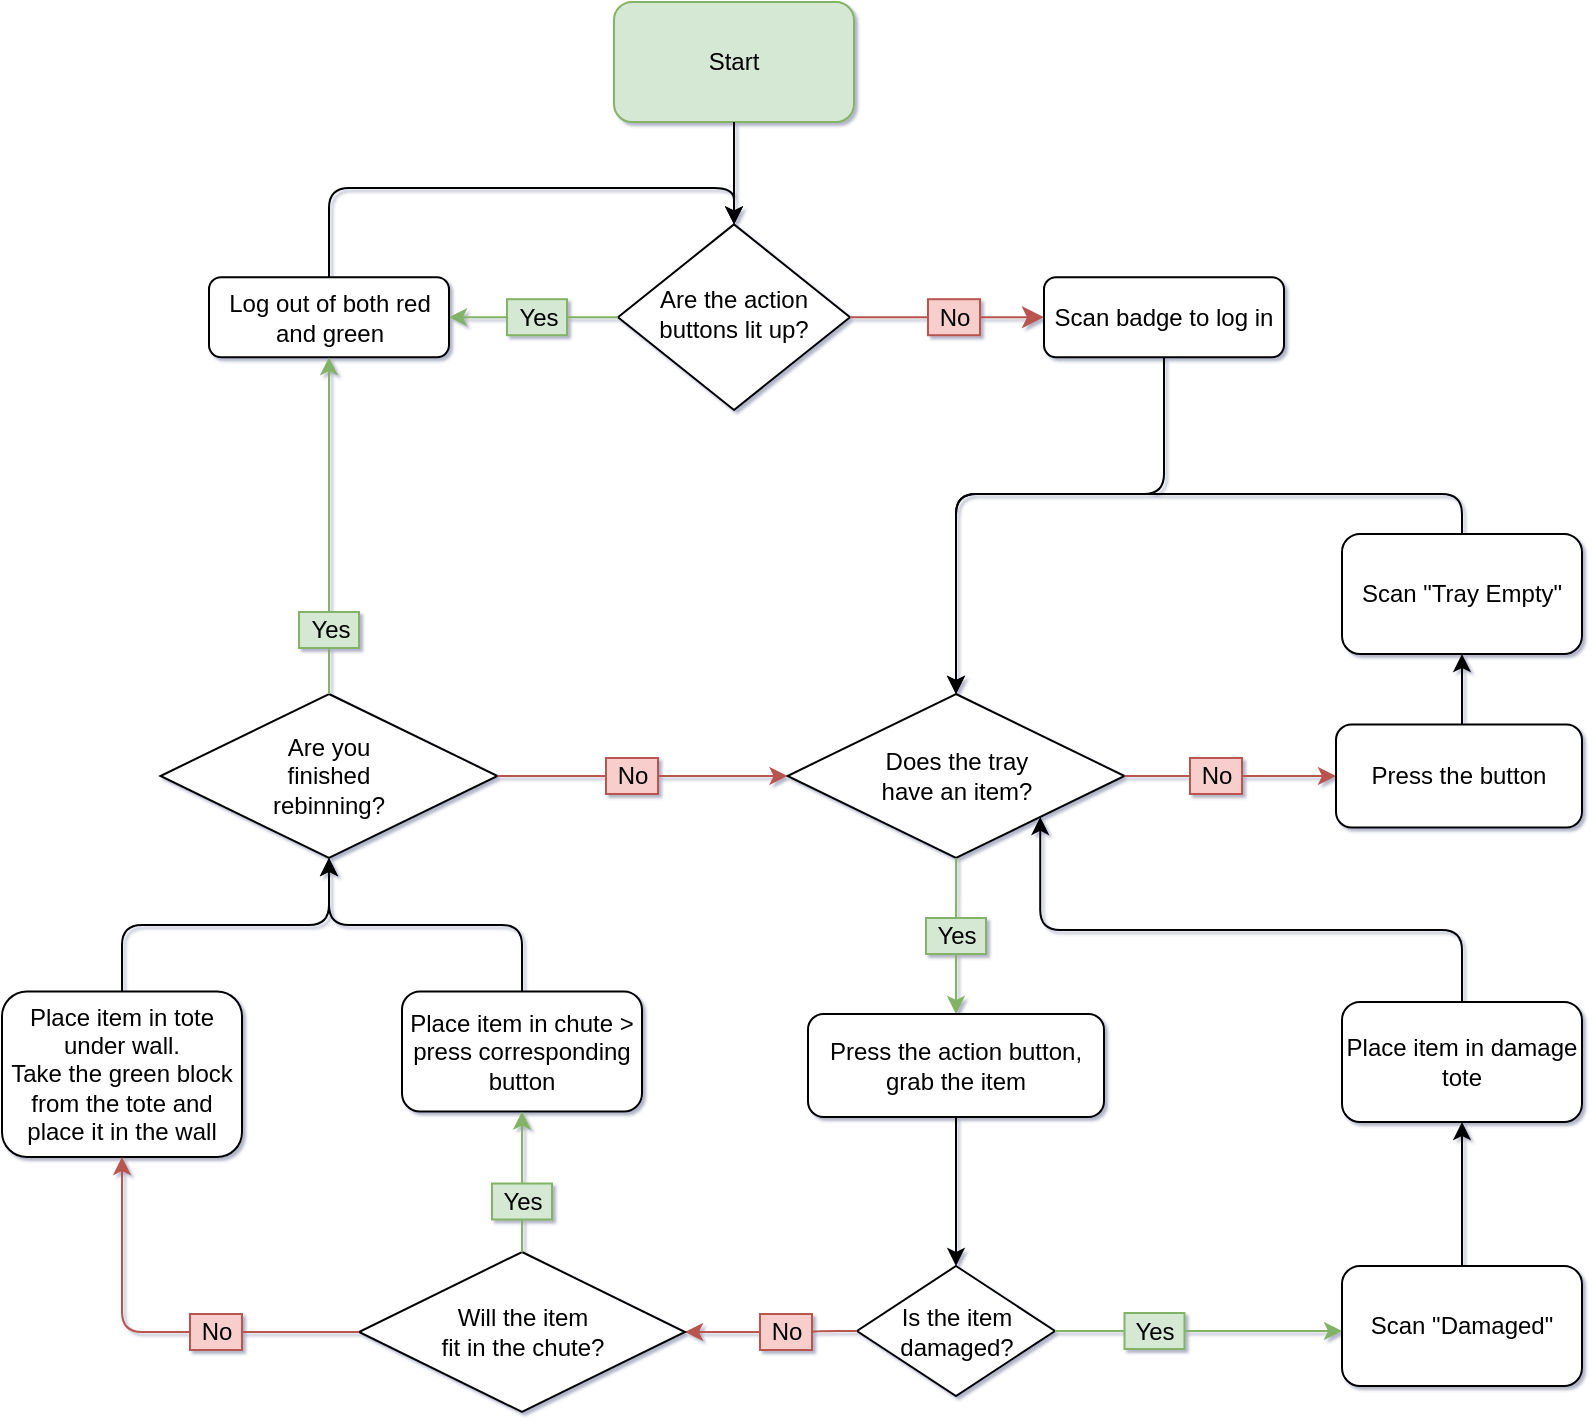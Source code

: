 <mxfile version="13.9.4" type="github">
  <diagram id="C5RBs43oDa-KdzZeNtuy" name="Page-1">
    <mxGraphModel dx="2040" dy="1138" grid="0" gridSize="10" guides="1" tooltips="1" connect="1" arrows="1" fold="1" page="0" pageScale="1" pageWidth="827" pageHeight="1169" background="none" math="0" shadow="1">
      <root>
        <mxCell id="WIyWlLk6GJQsqaUBKTNV-0" />
        <mxCell id="WIyWlLk6GJQsqaUBKTNV-1" parent="WIyWlLk6GJQsqaUBKTNV-0" />
        <mxCell id="WIyWlLk6GJQsqaUBKTNV-5" value="" style="edgeStyle=orthogonalEdgeStyle;rounded=0;html=1;jettySize=auto;orthogonalLoop=1;fontSize=11;endArrow=classic;endFill=1;endSize=8;strokeWidth=1;shadow=0;labelBackgroundColor=none;fillColor=#f8cecc;strokeColor=#b85450;" parent="WIyWlLk6GJQsqaUBKTNV-1" source="O4DkN6Ki-hs3kH8LSidX-30" target="WIyWlLk6GJQsqaUBKTNV-7" edge="1">
          <mxGeometry x="0.2" y="44" relative="1" as="geometry">
            <mxPoint as="offset" />
          </mxGeometry>
        </mxCell>
        <mxCell id="O4DkN6Ki-hs3kH8LSidX-33" value="" style="edgeStyle=orthogonalEdgeStyle;rounded=1;orthogonalLoop=1;jettySize=auto;html=1;endArrow=classic;endFill=1;fillColor=#d5e8d4;strokeColor=#82b366;" parent="WIyWlLk6GJQsqaUBKTNV-1" source="O4DkN6Ki-hs3kH8LSidX-34" target="WIyWlLk6GJQsqaUBKTNV-12" edge="1">
          <mxGeometry relative="1" as="geometry" />
        </mxCell>
        <mxCell id="WIyWlLk6GJQsqaUBKTNV-6" value="Are the action buttons lit up?" style="rhombus;whiteSpace=wrap;html=1;shadow=0;fontFamily=Helvetica;fontSize=12;align=center;strokeWidth=1;spacing=6;spacingTop=-4;" parent="WIyWlLk6GJQsqaUBKTNV-1" vertex="1">
          <mxGeometry x="211" y="60.2" width="116" height="92.8" as="geometry" />
        </mxCell>
        <mxCell id="O4DkN6Ki-hs3kH8LSidX-3" value="" style="edgeStyle=elbowEdgeStyle;rounded=1;orthogonalLoop=1;jettySize=auto;html=1;exitX=0.5;exitY=1;exitDx=0;exitDy=0;elbow=vertical;endArrow=classic;endFill=1;entryX=0.5;entryY=0;entryDx=0;entryDy=0;" parent="WIyWlLk6GJQsqaUBKTNV-1" source="WIyWlLk6GJQsqaUBKTNV-7" target="O4DkN6Ki-hs3kH8LSidX-0" edge="1">
          <mxGeometry relative="1" as="geometry">
            <mxPoint x="410" y="285" as="targetPoint" />
            <Array as="points">
              <mxPoint x="455" y="195" />
            </Array>
          </mxGeometry>
        </mxCell>
        <mxCell id="WIyWlLk6GJQsqaUBKTNV-7" value="Scan badge to log in" style="rounded=1;whiteSpace=wrap;html=1;fontSize=12;glass=0;strokeWidth=1;shadow=0;" parent="WIyWlLk6GJQsqaUBKTNV-1" vertex="1">
          <mxGeometry x="424" y="86.6" width="120" height="40" as="geometry" />
        </mxCell>
        <mxCell id="WIyWlLk6GJQsqaUBKTNV-12" value="Log out of both red and green" style="rounded=1;whiteSpace=wrap;html=1;fontSize=12;glass=0;strokeWidth=1;shadow=0;" parent="WIyWlLk6GJQsqaUBKTNV-1" vertex="1">
          <mxGeometry x="6.5" y="86.6" width="120" height="40" as="geometry" />
        </mxCell>
        <mxCell id="O4DkN6Ki-hs3kH8LSidX-5" value="" style="edgeStyle=orthogonalEdgeStyle;rounded=0;orthogonalLoop=1;jettySize=auto;html=1;fillColor=#d5e8d4;strokeColor=#82b366;" parent="WIyWlLk6GJQsqaUBKTNV-1" source="O4DkN6Ki-hs3kH8LSidX-6" target="O4DkN6Ki-hs3kH8LSidX-7" edge="1">
          <mxGeometry relative="1" as="geometry" />
        </mxCell>
        <mxCell id="O4DkN6Ki-hs3kH8LSidX-19" value="" style="edgeStyle=elbowEdgeStyle;rounded=0;orthogonalLoop=1;jettySize=auto;elbow=vertical;html=1;fillColor=#f8cecc;strokeColor=#b85450;" parent="WIyWlLk6GJQsqaUBKTNV-1" source="O4DkN6Ki-hs3kH8LSidX-20" target="O4DkN6Ki-hs3kH8LSidX-18" edge="1">
          <mxGeometry relative="1" as="geometry" />
        </mxCell>
        <mxCell id="O4DkN6Ki-hs3kH8LSidX-0" value="&lt;div&gt;Does the tray&lt;/div&gt;&lt;div&gt;have an item?&lt;/div&gt;" style="rhombus;whiteSpace=wrap;html=1;" parent="WIyWlLk6GJQsqaUBKTNV-1" vertex="1">
          <mxGeometry x="295.75" y="295" width="168.5" height="81.98" as="geometry" />
        </mxCell>
        <mxCell id="O4DkN6Ki-hs3kH8LSidX-1" value="Start" style="rounded=1;whiteSpace=wrap;html=1;fillColor=#d5e8d4;strokeColor=#82b366;" parent="WIyWlLk6GJQsqaUBKTNV-1" vertex="1">
          <mxGeometry x="209" y="-51" width="120" height="60" as="geometry" />
        </mxCell>
        <mxCell id="O4DkN6Ki-hs3kH8LSidX-2" value="" style="endArrow=classic;html=1;exitX=0.5;exitY=1;exitDx=0;exitDy=0;entryX=0.5;entryY=0;entryDx=0;entryDy=0;" parent="WIyWlLk6GJQsqaUBKTNV-1" source="O4DkN6Ki-hs3kH8LSidX-1" target="WIyWlLk6GJQsqaUBKTNV-6" edge="1">
          <mxGeometry width="50" height="50" relative="1" as="geometry">
            <mxPoint x="316" y="172" as="sourcePoint" />
            <mxPoint x="366" y="122" as="targetPoint" />
          </mxGeometry>
        </mxCell>
        <mxCell id="O4DkN6Ki-hs3kH8LSidX-8" value="" style="edgeStyle=orthogonalEdgeStyle;rounded=0;orthogonalLoop=1;jettySize=auto;html=1;exitX=0.5;exitY=1;exitDx=0;exitDy=0;entryX=0.5;entryY=0;entryDx=0;entryDy=0;" parent="WIyWlLk6GJQsqaUBKTNV-1" source="O4DkN6Ki-hs3kH8LSidX-7" target="O4DkN6Ki-hs3kH8LSidX-4" edge="1">
          <mxGeometry relative="1" as="geometry">
            <mxPoint x="402" y="590" as="targetPoint" />
          </mxGeometry>
        </mxCell>
        <mxCell id="O4DkN6Ki-hs3kH8LSidX-15" value="" style="edgeStyle=orthogonalEdgeStyle;orthogonalLoop=1;jettySize=auto;html=1;rounded=1;fillColor=#f8cecc;strokeColor=#b85450;entryX=1;entryY=0.5;entryDx=0;entryDy=0;" parent="WIyWlLk6GJQsqaUBKTNV-1" source="O4DkN6Ki-hs3kH8LSidX-16" target="O4DkN6Ki-hs3kH8LSidX-37" edge="1">
          <mxGeometry relative="1" as="geometry">
            <mxPoint x="221" y="614" as="targetPoint" />
          </mxGeometry>
        </mxCell>
        <mxCell id="O4DkN6Ki-hs3kH8LSidX-52" value="" style="edgeStyle=elbowEdgeStyle;rounded=0;orthogonalLoop=1;jettySize=auto;elbow=vertical;html=1;endArrow=classic;endFill=1;fillColor=#d5e8d4;strokeColor=#82b366;" parent="WIyWlLk6GJQsqaUBKTNV-1" source="O4DkN6Ki-hs3kH8LSidX-53" target="O4DkN6Ki-hs3kH8LSidX-10" edge="1">
          <mxGeometry relative="1" as="geometry" />
        </mxCell>
        <mxCell id="O4DkN6Ki-hs3kH8LSidX-4" value="Is the item damaged?" style="rhombus;whiteSpace=wrap;html=1;" parent="WIyWlLk6GJQsqaUBKTNV-1" vertex="1">
          <mxGeometry x="330.5" y="581" width="99" height="65" as="geometry" />
        </mxCell>
        <mxCell id="O4DkN6Ki-hs3kH8LSidX-7" value="Press the action button, grab the item" style="rounded=1;whiteSpace=wrap;html=1;fontSize=12;glass=0;strokeWidth=1;shadow=0;" parent="WIyWlLk6GJQsqaUBKTNV-1" vertex="1">
          <mxGeometry x="306" y="455" width="148" height="51.5" as="geometry" />
        </mxCell>
        <mxCell id="O4DkN6Ki-hs3kH8LSidX-13" value="" style="edgeStyle=orthogonalEdgeStyle;rounded=0;orthogonalLoop=1;jettySize=auto;html=1;" parent="WIyWlLk6GJQsqaUBKTNV-1" source="O4DkN6Ki-hs3kH8LSidX-10" target="O4DkN6Ki-hs3kH8LSidX-12" edge="1">
          <mxGeometry relative="1" as="geometry" />
        </mxCell>
        <mxCell id="O4DkN6Ki-hs3kH8LSidX-10" value="Scan &quot;Damaged&quot;" style="whiteSpace=wrap;html=1;rounded=1;shadow=0;strokeWidth=1;glass=0;" parent="WIyWlLk6GJQsqaUBKTNV-1" vertex="1">
          <mxGeometry x="573" y="581" width="120" height="60" as="geometry" />
        </mxCell>
        <mxCell id="O4DkN6Ki-hs3kH8LSidX-12" value="Place item in damage tote" style="whiteSpace=wrap;html=1;rounded=1;shadow=0;strokeWidth=1;glass=0;" parent="WIyWlLk6GJQsqaUBKTNV-1" vertex="1">
          <mxGeometry x="573" y="449" width="120" height="60" as="geometry" />
        </mxCell>
        <mxCell id="O4DkN6Ki-hs3kH8LSidX-14" value="Place item in chute &amp;gt; press corresponding button" style="whiteSpace=wrap;html=1;rounded=1;shadow=0;strokeWidth=1;glass=0;" parent="WIyWlLk6GJQsqaUBKTNV-1" vertex="1">
          <mxGeometry x="103" y="443.75" width="120" height="60" as="geometry" />
        </mxCell>
        <mxCell id="O4DkN6Ki-hs3kH8LSidX-22" value="" style="edgeStyle=elbowEdgeStyle;rounded=0;orthogonalLoop=1;jettySize=auto;html=1;" parent="WIyWlLk6GJQsqaUBKTNV-1" source="O4DkN6Ki-hs3kH8LSidX-18" target="O4DkN6Ki-hs3kH8LSidX-21" edge="1">
          <mxGeometry relative="1" as="geometry" />
        </mxCell>
        <mxCell id="O4DkN6Ki-hs3kH8LSidX-18" value="Press the button" style="rounded=1;whiteSpace=wrap;html=1;fontSize=12;glass=0;strokeWidth=1;shadow=0;" parent="WIyWlLk6GJQsqaUBKTNV-1" vertex="1">
          <mxGeometry x="570" y="310.24" width="123" height="51.5" as="geometry" />
        </mxCell>
        <mxCell id="O4DkN6Ki-hs3kH8LSidX-21" value="Scan &quot;Tray Empty&quot;" style="whiteSpace=wrap;html=1;rounded=1;shadow=0;strokeWidth=1;glass=0;" parent="WIyWlLk6GJQsqaUBKTNV-1" vertex="1">
          <mxGeometry x="573" y="215" width="120" height="60" as="geometry" />
        </mxCell>
        <mxCell id="O4DkN6Ki-hs3kH8LSidX-23" value="" style="endArrow=classic;html=1;exitX=0.5;exitY=0;exitDx=0;exitDy=0;edgeStyle=elbowEdgeStyle;elbow=vertical;endFill=1;entryX=0.5;entryY=0;entryDx=0;entryDy=0;" parent="WIyWlLk6GJQsqaUBKTNV-1" source="O4DkN6Ki-hs3kH8LSidX-21" target="O4DkN6Ki-hs3kH8LSidX-0" edge="1">
          <mxGeometry width="50" height="50" relative="1" as="geometry">
            <mxPoint x="608" y="485" as="sourcePoint" />
            <mxPoint x="414" y="285" as="targetPoint" />
            <Array as="points">
              <mxPoint x="521" y="195" />
              <mxPoint x="523" y="203" />
              <mxPoint x="497" y="194" />
              <mxPoint x="541" y="245" />
              <mxPoint x="745" y="231" />
              <mxPoint x="752" y="388" />
              <mxPoint x="622" y="260" />
            </Array>
          </mxGeometry>
        </mxCell>
        <mxCell id="O4DkN6Ki-hs3kH8LSidX-16" value="No" style="text;html=1;align=center;verticalAlign=middle;resizable=0;points=[];autosize=1;fillColor=#f8cecc;strokeColor=#b85450;" parent="WIyWlLk6GJQsqaUBKTNV-1" vertex="1">
          <mxGeometry x="282" y="605" width="26" height="18" as="geometry" />
        </mxCell>
        <mxCell id="O4DkN6Ki-hs3kH8LSidX-26" value="" style="edgeStyle=orthogonalEdgeStyle;orthogonalLoop=1;jettySize=auto;html=1;rounded=1;endArrow=none;endFill=0;fillColor=#f8cecc;strokeColor=#b85450;" parent="WIyWlLk6GJQsqaUBKTNV-1" source="O4DkN6Ki-hs3kH8LSidX-4" target="O4DkN6Ki-hs3kH8LSidX-16" edge="1">
          <mxGeometry relative="1" as="geometry">
            <mxPoint x="340" y="614" as="sourcePoint" />
            <mxPoint x="161" y="506.5" as="targetPoint" />
          </mxGeometry>
        </mxCell>
        <mxCell id="O4DkN6Ki-hs3kH8LSidX-6" value="Yes" style="text;html=1;align=center;verticalAlign=middle;resizable=0;points=[];autosize=1;fillColor=#d5e8d4;strokeColor=#82b366;" parent="WIyWlLk6GJQsqaUBKTNV-1" vertex="1">
          <mxGeometry x="365" y="407" width="30" height="18" as="geometry" />
        </mxCell>
        <mxCell id="O4DkN6Ki-hs3kH8LSidX-27" value="" style="edgeStyle=orthogonalEdgeStyle;rounded=0;orthogonalLoop=1;jettySize=auto;html=1;endArrow=none;endFill=0;fillColor=#d5e8d4;strokeColor=#82b366;" parent="WIyWlLk6GJQsqaUBKTNV-1" source="O4DkN6Ki-hs3kH8LSidX-0" target="O4DkN6Ki-hs3kH8LSidX-6" edge="1">
          <mxGeometry relative="1" as="geometry">
            <mxPoint x="380.083" y="376.939" as="sourcePoint" />
            <mxPoint x="380" y="455" as="targetPoint" />
          </mxGeometry>
        </mxCell>
        <mxCell id="O4DkN6Ki-hs3kH8LSidX-20" value="No" style="text;html=1;align=center;verticalAlign=middle;resizable=0;points=[];autosize=1;fillColor=#f8cecc;strokeColor=#b85450;" parent="WIyWlLk6GJQsqaUBKTNV-1" vertex="1">
          <mxGeometry x="497" y="326.99" width="26" height="18" as="geometry" />
        </mxCell>
        <mxCell id="O4DkN6Ki-hs3kH8LSidX-28" value="" style="edgeStyle=elbowEdgeStyle;rounded=0;orthogonalLoop=1;jettySize=auto;elbow=vertical;html=1;endArrow=none;endFill=0;fillColor=#f8cecc;strokeColor=#b85450;" parent="WIyWlLk6GJQsqaUBKTNV-1" source="O4DkN6Ki-hs3kH8LSidX-0" target="O4DkN6Ki-hs3kH8LSidX-20" edge="1">
          <mxGeometry relative="1" as="geometry">
            <mxPoint x="464.229" y="336" as="sourcePoint" />
            <mxPoint x="556" y="336" as="targetPoint" />
          </mxGeometry>
        </mxCell>
        <mxCell id="O4DkN6Ki-hs3kH8LSidX-29" value="" style="endArrow=classic;html=1;exitX=0.5;exitY=0;exitDx=0;exitDy=0;entryX=1;entryY=1;entryDx=0;entryDy=0;edgeStyle=orthogonalEdgeStyle;" parent="WIyWlLk6GJQsqaUBKTNV-1" source="O4DkN6Ki-hs3kH8LSidX-12" target="O4DkN6Ki-hs3kH8LSidX-0" edge="1">
          <mxGeometry width="50" height="50" relative="1" as="geometry">
            <mxPoint x="383" y="548" as="sourcePoint" />
            <mxPoint x="433" y="498" as="targetPoint" />
          </mxGeometry>
        </mxCell>
        <mxCell id="O4DkN6Ki-hs3kH8LSidX-30" value="&lt;div&gt;No&lt;/div&gt;" style="text;html=1;align=center;verticalAlign=middle;resizable=0;points=[];autosize=1;fillColor=#f8cecc;strokeColor=#b85450;" parent="WIyWlLk6GJQsqaUBKTNV-1" vertex="1">
          <mxGeometry x="366" y="97.6" width="26" height="18" as="geometry" />
        </mxCell>
        <mxCell id="O4DkN6Ki-hs3kH8LSidX-31" value="" style="edgeStyle=orthogonalEdgeStyle;rounded=0;html=1;jettySize=auto;orthogonalLoop=1;fontSize=11;endArrow=none;endFill=0;endSize=8;strokeWidth=1;shadow=0;labelBackgroundColor=none;fillColor=#f8cecc;strokeColor=#b85450;" parent="WIyWlLk6GJQsqaUBKTNV-1" source="WIyWlLk6GJQsqaUBKTNV-6" target="O4DkN6Ki-hs3kH8LSidX-30" edge="1">
          <mxGeometry x="0.2" y="44" relative="1" as="geometry">
            <mxPoint as="offset" />
            <mxPoint x="327" y="106.6" as="sourcePoint" />
            <mxPoint x="377" y="106.6" as="targetPoint" />
          </mxGeometry>
        </mxCell>
        <mxCell id="O4DkN6Ki-hs3kH8LSidX-34" value="&lt;div&gt;Yes&lt;/div&gt;" style="text;html=1;align=center;verticalAlign=middle;resizable=0;points=[];autosize=1;fillColor=#d5e8d4;strokeColor=#82b366;" parent="WIyWlLk6GJQsqaUBKTNV-1" vertex="1">
          <mxGeometry x="155.5" y="97.6" width="30" height="18" as="geometry" />
        </mxCell>
        <mxCell id="O4DkN6Ki-hs3kH8LSidX-35" value="" style="edgeStyle=orthogonalEdgeStyle;rounded=1;orthogonalLoop=1;jettySize=auto;html=1;endArrow=none;endFill=0;fillColor=#d5e8d4;strokeColor=#82b366;" parent="WIyWlLk6GJQsqaUBKTNV-1" source="WIyWlLk6GJQsqaUBKTNV-6" target="O4DkN6Ki-hs3kH8LSidX-34" edge="1">
          <mxGeometry relative="1" as="geometry">
            <mxPoint x="211" y="106.6" as="sourcePoint" />
            <mxPoint x="116" y="106.6" as="targetPoint" />
          </mxGeometry>
        </mxCell>
        <mxCell id="O4DkN6Ki-hs3kH8LSidX-38" value="" style="edgeStyle=orthogonalEdgeStyle;rounded=1;orthogonalLoop=1;jettySize=auto;html=1;endArrow=classic;endFill=1;fillColor=#d5e8d4;strokeColor=#82b366;entryX=0.5;entryY=1;entryDx=0;entryDy=0;" parent="WIyWlLk6GJQsqaUBKTNV-1" source="O4DkN6Ki-hs3kH8LSidX-39" target="O4DkN6Ki-hs3kH8LSidX-14" edge="1">
          <mxGeometry relative="1" as="geometry">
            <mxPoint x="163" y="484" as="targetPoint" />
          </mxGeometry>
        </mxCell>
        <mxCell id="O4DkN6Ki-hs3kH8LSidX-37" value="&lt;div&gt;Will the item&lt;/div&gt;&lt;div&gt;fit in the chute?&lt;br&gt;&lt;/div&gt;" style="rhombus;whiteSpace=wrap;html=1;" parent="WIyWlLk6GJQsqaUBKTNV-1" vertex="1">
          <mxGeometry x="81.5" y="574" width="163" height="80" as="geometry" />
        </mxCell>
        <mxCell id="O4DkN6Ki-hs3kH8LSidX-39" value="&lt;div&gt;Yes&lt;/div&gt;" style="text;html=1;align=center;verticalAlign=middle;resizable=0;points=[];autosize=1;fillColor=#d5e8d4;strokeColor=#82b366;" parent="WIyWlLk6GJQsqaUBKTNV-1" vertex="1">
          <mxGeometry x="148" y="539.75" width="30" height="18" as="geometry" />
        </mxCell>
        <mxCell id="O4DkN6Ki-hs3kH8LSidX-41" value="" style="edgeStyle=orthogonalEdgeStyle;rounded=1;orthogonalLoop=1;jettySize=auto;html=1;endArrow=none;endFill=0;fillColor=#d5e8d4;strokeColor=#82b366;" parent="WIyWlLk6GJQsqaUBKTNV-1" source="O4DkN6Ki-hs3kH8LSidX-37" target="O4DkN6Ki-hs3kH8LSidX-39" edge="1">
          <mxGeometry relative="1" as="geometry">
            <mxPoint x="163" y="574" as="sourcePoint" />
            <mxPoint x="163" y="455" as="targetPoint" />
          </mxGeometry>
        </mxCell>
        <mxCell id="O4DkN6Ki-hs3kH8LSidX-42" value="Place item in tote under wall.&lt;br&gt;Take the green block from the tote and place it in the wall" style="whiteSpace=wrap;html=1;rounded=1;shadow=0;strokeWidth=1;glass=0;" parent="WIyWlLk6GJQsqaUBKTNV-1" vertex="1">
          <mxGeometry x="-97" y="443.75" width="120" height="82.75" as="geometry" />
        </mxCell>
        <mxCell id="O4DkN6Ki-hs3kH8LSidX-43" value="" style="endArrow=classic;html=1;exitX=0;exitY=0.5;exitDx=0;exitDy=0;entryX=0.5;entryY=1;entryDx=0;entryDy=0;edgeStyle=elbowEdgeStyle;elbow=vertical;fillColor=#f8cecc;strokeColor=#b85450;" parent="WIyWlLk6GJQsqaUBKTNV-1" source="O4DkN6Ki-hs3kH8LSidX-44" target="O4DkN6Ki-hs3kH8LSidX-42" edge="1">
          <mxGeometry width="50" height="50" relative="1" as="geometry">
            <mxPoint x="212" y="509" as="sourcePoint" />
            <mxPoint x="262" y="459" as="targetPoint" />
            <Array as="points">
              <mxPoint x="-50" y="614" />
            </Array>
          </mxGeometry>
        </mxCell>
        <mxCell id="O4DkN6Ki-hs3kH8LSidX-44" value="No" style="text;html=1;align=center;verticalAlign=middle;resizable=0;points=[];autosize=1;fillColor=#f8cecc;strokeColor=#b85450;" parent="WIyWlLk6GJQsqaUBKTNV-1" vertex="1">
          <mxGeometry x="-3" y="605" width="26" height="18" as="geometry" />
        </mxCell>
        <mxCell id="O4DkN6Ki-hs3kH8LSidX-45" value="" style="endArrow=none;html=1;exitX=0;exitY=0.5;exitDx=0;exitDy=0;edgeStyle=elbowEdgeStyle;elbow=vertical;endFill=0;rounded=0;entryX=1.019;entryY=0.494;entryDx=0;entryDy=0;entryPerimeter=0;fillColor=#f8cecc;strokeColor=#b85450;" parent="WIyWlLk6GJQsqaUBKTNV-1" source="O4DkN6Ki-hs3kH8LSidX-37" target="O4DkN6Ki-hs3kH8LSidX-44" edge="1">
          <mxGeometry width="50" height="50" relative="1" as="geometry">
            <mxPoint x="81.5" y="614" as="sourcePoint" />
            <mxPoint x="31" y="617" as="targetPoint" />
            <Array as="points">
              <mxPoint x="30" y="614" />
              <mxPoint x="21" y="637" />
              <mxPoint x="14" y="614" />
            </Array>
          </mxGeometry>
        </mxCell>
        <mxCell id="O4DkN6Ki-hs3kH8LSidX-48" value="" style="endArrow=classic;html=1;exitX=0.5;exitY=0;exitDx=0;exitDy=0;entryX=0.5;entryY=0;entryDx=0;entryDy=0;edgeStyle=elbowEdgeStyle;elbow=vertical;" parent="WIyWlLk6GJQsqaUBKTNV-1" source="WIyWlLk6GJQsqaUBKTNV-12" target="WIyWlLk6GJQsqaUBKTNV-6" edge="1">
          <mxGeometry width="50" height="50" relative="1" as="geometry">
            <mxPoint x="257" y="207" as="sourcePoint" />
            <mxPoint x="307" y="157" as="targetPoint" />
            <Array as="points">
              <mxPoint x="187" y="42" />
            </Array>
          </mxGeometry>
        </mxCell>
        <mxCell id="O4DkN6Ki-hs3kH8LSidX-53" value="&lt;div&gt;Yes&lt;/div&gt;" style="text;html=1;align=center;verticalAlign=middle;resizable=0;points=[];autosize=1;fillColor=#d5e8d4;strokeColor=#82b366;" parent="WIyWlLk6GJQsqaUBKTNV-1" vertex="1">
          <mxGeometry x="464.25" y="604.5" width="30" height="18" as="geometry" />
        </mxCell>
        <mxCell id="O4DkN6Ki-hs3kH8LSidX-55" value="" style="edgeStyle=elbowEdgeStyle;rounded=0;orthogonalLoop=1;jettySize=auto;elbow=vertical;html=1;endArrow=none;endFill=0;fillColor=#d5e8d4;strokeColor=#82b366;" parent="WIyWlLk6GJQsqaUBKTNV-1" source="O4DkN6Ki-hs3kH8LSidX-4" target="O4DkN6Ki-hs3kH8LSidX-53" edge="1">
          <mxGeometry relative="1" as="geometry">
            <mxPoint x="428.738" y="614" as="sourcePoint" />
            <mxPoint x="493" y="614" as="targetPoint" />
          </mxGeometry>
        </mxCell>
        <mxCell id="EvMNJeiVw6bIb0Pk5dOM-13" value="" style="edgeStyle=elbowEdgeStyle;rounded=1;orthogonalLoop=1;jettySize=auto;html=1;endArrow=classic;endFill=1;fillColor=#d5e8d4;strokeColor=#82b366;entryX=0.5;entryY=1;entryDx=0;entryDy=0;elbow=vertical;" edge="1" parent="WIyWlLk6GJQsqaUBKTNV-1" source="EvMNJeiVw6bIb0Pk5dOM-14" target="WIyWlLk6GJQsqaUBKTNV-12">
          <mxGeometry relative="1" as="geometry">
            <mxPoint x="66.765" y="231.0" as="targetPoint" />
          </mxGeometry>
        </mxCell>
        <mxCell id="EvMNJeiVw6bIb0Pk5dOM-1" value="&lt;div&gt;Are you&lt;/div&gt;&lt;div&gt;finished&lt;/div&gt;&lt;div&gt;rebinning?&lt;/div&gt;" style="rhombus;whiteSpace=wrap;html=1;" vertex="1" parent="WIyWlLk6GJQsqaUBKTNV-1">
          <mxGeometry x="-17.75" y="295" width="168.5" height="81.98" as="geometry" />
        </mxCell>
        <mxCell id="EvMNJeiVw6bIb0Pk5dOM-5" value="" style="endArrow=classic;html=1;exitX=1;exitY=0.5;exitDx=0;exitDy=0;entryX=0;entryY=0.5;entryDx=0;entryDy=0;fillColor=#f8cecc;strokeColor=#b85450;" edge="1" parent="WIyWlLk6GJQsqaUBKTNV-1" source="EvMNJeiVw6bIb0Pk5dOM-7" target="O4DkN6Ki-hs3kH8LSidX-0">
          <mxGeometry relative="1" as="geometry">
            <mxPoint x="106" y="328" as="sourcePoint" />
            <mxPoint x="206" y="328" as="targetPoint" />
          </mxGeometry>
        </mxCell>
        <mxCell id="EvMNJeiVw6bIb0Pk5dOM-7" value="&lt;div&gt;No&lt;/div&gt;" style="text;html=1;align=center;verticalAlign=middle;resizable=0;points=[];autosize=1;fillColor=#f8cecc;strokeColor=#b85450;" vertex="1" parent="WIyWlLk6GJQsqaUBKTNV-1">
          <mxGeometry x="205" y="326.99" width="26" height="18" as="geometry" />
        </mxCell>
        <mxCell id="EvMNJeiVw6bIb0Pk5dOM-8" value="" style="endArrow=none;html=1;exitX=1;exitY=0.5;exitDx=0;exitDy=0;entryX=0;entryY=0.5;entryDx=0;entryDy=0;endFill=0;fillColor=#f8cecc;strokeColor=#b85450;" edge="1" parent="WIyWlLk6GJQsqaUBKTNV-1" source="EvMNJeiVw6bIb0Pk5dOM-1" target="EvMNJeiVw6bIb0Pk5dOM-7">
          <mxGeometry relative="1" as="geometry">
            <mxPoint x="150.75" y="335.99" as="sourcePoint" />
            <mxPoint x="295.75" y="335.99" as="targetPoint" />
          </mxGeometry>
        </mxCell>
        <mxCell id="EvMNJeiVw6bIb0Pk5dOM-10" value="" style="edgeStyle=elbowEdgeStyle;elbow=vertical;endArrow=classic;html=1;exitX=0.5;exitY=0;exitDx=0;exitDy=0;entryX=0.5;entryY=1;entryDx=0;entryDy=0;" edge="1" parent="WIyWlLk6GJQsqaUBKTNV-1" source="O4DkN6Ki-hs3kH8LSidX-42" target="EvMNJeiVw6bIb0Pk5dOM-1">
          <mxGeometry width="50" height="50" relative="1" as="geometry">
            <mxPoint x="-39" y="412" as="sourcePoint" />
            <mxPoint x="11" y="393.75" as="targetPoint" />
          </mxGeometry>
        </mxCell>
        <mxCell id="EvMNJeiVw6bIb0Pk5dOM-11" value="" style="edgeStyle=elbowEdgeStyle;elbow=vertical;endArrow=classic;html=1;exitX=0.5;exitY=0;exitDx=0;exitDy=0;entryX=0.5;entryY=1;entryDx=0;entryDy=0;" edge="1" parent="WIyWlLk6GJQsqaUBKTNV-1" source="O4DkN6Ki-hs3kH8LSidX-14" target="EvMNJeiVw6bIb0Pk5dOM-1">
          <mxGeometry width="50" height="50" relative="1" as="geometry">
            <mxPoint x="24" y="443" as="sourcePoint" />
            <mxPoint x="74" y="393" as="targetPoint" />
          </mxGeometry>
        </mxCell>
        <mxCell id="EvMNJeiVw6bIb0Pk5dOM-14" value="Yes" style="text;html=1;align=center;verticalAlign=middle;resizable=0;points=[];autosize=1;fillColor=#d5e8d4;strokeColor=#82b366;" vertex="1" parent="WIyWlLk6GJQsqaUBKTNV-1">
          <mxGeometry x="51.5" y="254" width="30" height="18" as="geometry" />
        </mxCell>
        <mxCell id="EvMNJeiVw6bIb0Pk5dOM-16" value="" style="edgeStyle=elbowEdgeStyle;rounded=1;orthogonalLoop=1;jettySize=auto;html=1;endArrow=none;endFill=0;fillColor=#d5e8d4;strokeColor=#82b366;" edge="1" parent="WIyWlLk6GJQsqaUBKTNV-1" source="EvMNJeiVw6bIb0Pk5dOM-1" target="EvMNJeiVw6bIb0Pk5dOM-14">
          <mxGeometry relative="1" as="geometry">
            <mxPoint x="66.333" y="295.081" as="sourcePoint" />
            <mxPoint x="66.333" y="231" as="targetPoint" />
          </mxGeometry>
        </mxCell>
      </root>
    </mxGraphModel>
  </diagram>
</mxfile>
